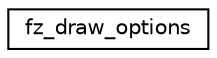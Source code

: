digraph "Graphical Class Hierarchy"
{
 // LATEX_PDF_SIZE
  edge [fontname="Helvetica",fontsize="10",labelfontname="Helvetica",labelfontsize="10"];
  node [fontname="Helvetica",fontsize="10",shape=record];
  rankdir="LR";
  Node0 [label="fz_draw_options",height=0.2,width=0.4,color="black", fillcolor="white", style="filled",URL="$structfz__draw__options.html",tooltip=" "];
}
